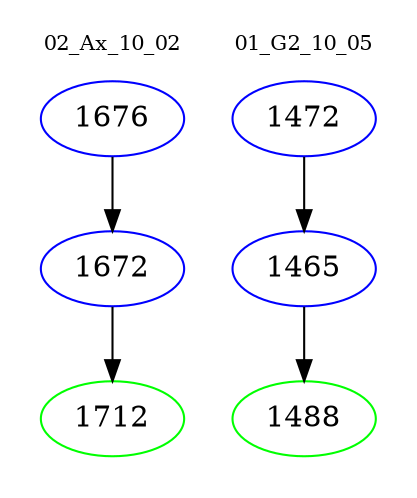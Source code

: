 digraph{
subgraph cluster_0 {
color = white
label = "02_Ax_10_02";
fontsize=10;
T0_1676 [label="1676", color="blue"]
T0_1676 -> T0_1672 [color="black"]
T0_1672 [label="1672", color="blue"]
T0_1672 -> T0_1712 [color="black"]
T0_1712 [label="1712", color="green"]
}
subgraph cluster_1 {
color = white
label = "01_G2_10_05";
fontsize=10;
T1_1472 [label="1472", color="blue"]
T1_1472 -> T1_1465 [color="black"]
T1_1465 [label="1465", color="blue"]
T1_1465 -> T1_1488 [color="black"]
T1_1488 [label="1488", color="green"]
}
}
